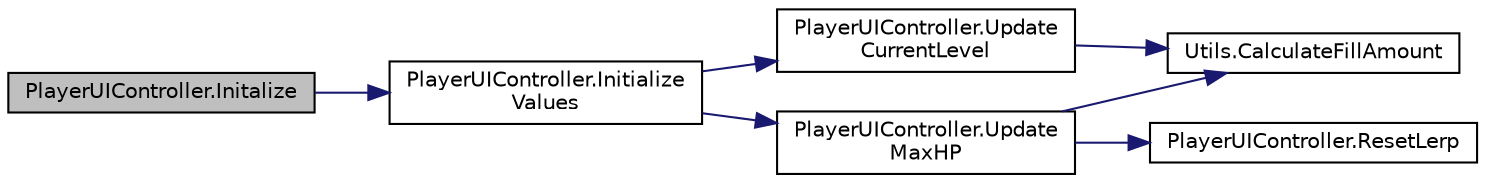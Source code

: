 digraph "PlayerUIController.Initalize"
{
 // INTERACTIVE_SVG=YES
 // LATEX_PDF_SIZE
  bgcolor="transparent";
  edge [fontname="Helvetica",fontsize="10",labelfontname="Helvetica",labelfontsize="10"];
  node [fontname="Helvetica",fontsize="10",shape=record];
  rankdir="LR";
  Node1 [label="PlayerUIController.Initalize",height=0.2,width=0.4,color="black", fillcolor="grey75", style="filled", fontcolor="black",tooltip="Initializes all the values and colors for this Player."];
  Node1 -> Node2 [color="midnightblue",fontsize="10",style="solid",fontname="Helvetica"];
  Node2 [label="PlayerUIController.Initialize\lValues",height=0.2,width=0.4,color="black",URL="$class_player_u_i_controller.html#aa5b61a93967fa5ce39bfd950a9e9d584",tooltip="Initializes all the values into the Image and Text."];
  Node2 -> Node3 [color="midnightblue",fontsize="10",style="solid",fontname="Helvetica"];
  Node3 [label="PlayerUIController.Update\lCurrentLevel",height=0.2,width=0.4,color="black",URL="$class_player_u_i_controller.html#adadd54ec10a1236aa7c08022d27fa068",tooltip="Sets the current level and xp to the Image."];
  Node3 -> Node4 [color="midnightblue",fontsize="10",style="solid",fontname="Helvetica"];
  Node4 [label="Utils.CalculateFillAmount",height=0.2,width=0.4,color="black",URL="$class_utils.html#a459472171f68c903c975020cc5b02fee",tooltip="Calculates the actual normalized fill amount for the image."];
  Node2 -> Node5 [color="midnightblue",fontsize="10",style="solid",fontname="Helvetica"];
  Node5 [label="PlayerUIController.Update\lMaxHP",height=0.2,width=0.4,color="black",URL="$class_player_u_i_controller.html#aacc9f1b78d9e1adab16f8fc2ec246dfb",tooltip=" "];
  Node5 -> Node4 [color="midnightblue",fontsize="10",style="solid",fontname="Helvetica"];
  Node5 -> Node6 [color="midnightblue",fontsize="10",style="solid",fontname="Helvetica"];
  Node6 [label="PlayerUIController.ResetLerp",height=0.2,width=0.4,color="black",URL="$class_player_u_i_controller.html#aaa62b1e4dc1ee6689adbc72b8dcb73d3",tooltip="When you heal HP, we will reset the lerped bar"];
}
